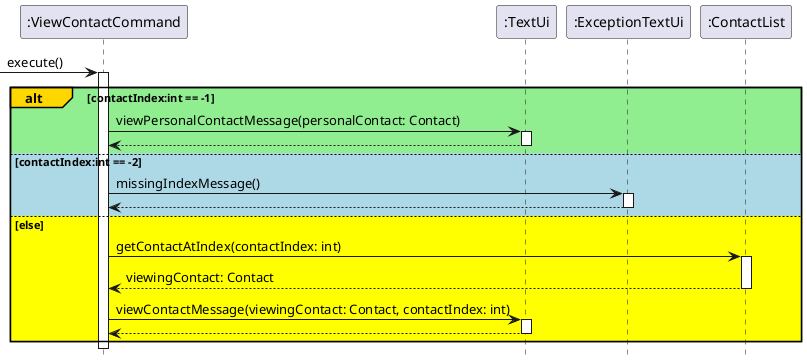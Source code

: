 @startuml
hide footbox
'https://plantuml.com/sequence-diagram
-> ":ViewContactCommand":execute()
activate ":ViewContactCommand"
alt#gold #lightgreen contactIndex:int == -1
":ViewContactCommand" -> ":TextUi" :viewPersonalContactMessage(personalContact: Contact)
activate ":TextUi"

":TextUi" --> ":ViewContactCommand"
deactivate ":TextUi"

else #lightblue contactIndex:int == -2
":ViewContactCommand" -> ":ExceptionTextUi" :missingIndexMessage()
activate ":ExceptionTextUi"

":ExceptionTextUi" --> ":ViewContactCommand"
deactivate ":ExceptionTextUi"

else #yellow else
":ViewContactCommand" -> ":ContactList" :getContactAtIndex(contactIndex: int)
activate ":ContactList"
":ContactList" --> ":ViewContactCommand" :viewingContact: Contact
deactivate ":ContactList"
":ViewContactCommand" -> ":TextUi" :viewContactMessage(viewingContact: Contact, contactIndex: int)
activate ":TextUi"
":TextUi" --> ":ViewContactCommand"
deactivate ":TextUi"
end
deactivate ":ViewContactCommand"
@enduml
